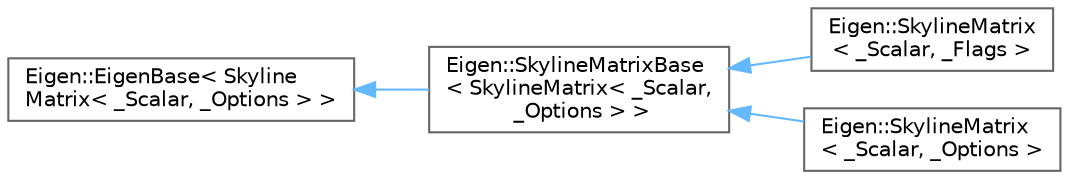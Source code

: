 digraph "类继承关系图"
{
 // LATEX_PDF_SIZE
  bgcolor="transparent";
  edge [fontname=Helvetica,fontsize=10,labelfontname=Helvetica,labelfontsize=10];
  node [fontname=Helvetica,fontsize=10,shape=box,height=0.2,width=0.4];
  rankdir="LR";
  Node0 [id="Node000000",label="Eigen::EigenBase\< Skyline\lMatrix\< _Scalar, _Options \> \>",height=0.2,width=0.4,color="grey40", fillcolor="white", style="filled",URL="$struct_eigen_1_1_eigen_base.html",tooltip=" "];
  Node0 -> Node1 [id="edge3882_Node000000_Node000001",dir="back",color="steelblue1",style="solid",tooltip=" "];
  Node1 [id="Node000001",label="Eigen::SkylineMatrixBase\l\< SkylineMatrix\< _Scalar,\l _Options \> \>",height=0.2,width=0.4,color="grey40", fillcolor="white", style="filled",URL="$class_eigen_1_1_skyline_matrix_base.html",tooltip=" "];
  Node1 -> Node2 [id="edge3883_Node000001_Node000002",dir="back",color="steelblue1",style="solid",tooltip=" "];
  Node2 [id="Node000002",label="Eigen::SkylineMatrix\l\< _Scalar, _Flags \>",height=0.2,width=0.4,color="grey40", fillcolor="white", style="filled",URL="$class_eigen_1_1_skyline_matrix.html",tooltip=" "];
  Node1 -> Node3 [id="edge3884_Node000001_Node000003",dir="back",color="steelblue1",style="solid",tooltip=" "];
  Node3 [id="Node000003",label="Eigen::SkylineMatrix\l\< _Scalar, _Options \>",height=0.2,width=0.4,color="grey40", fillcolor="white", style="filled",URL="$class_eigen_1_1_skyline_matrix.html",tooltip="The main skyline matrix class"];
}

